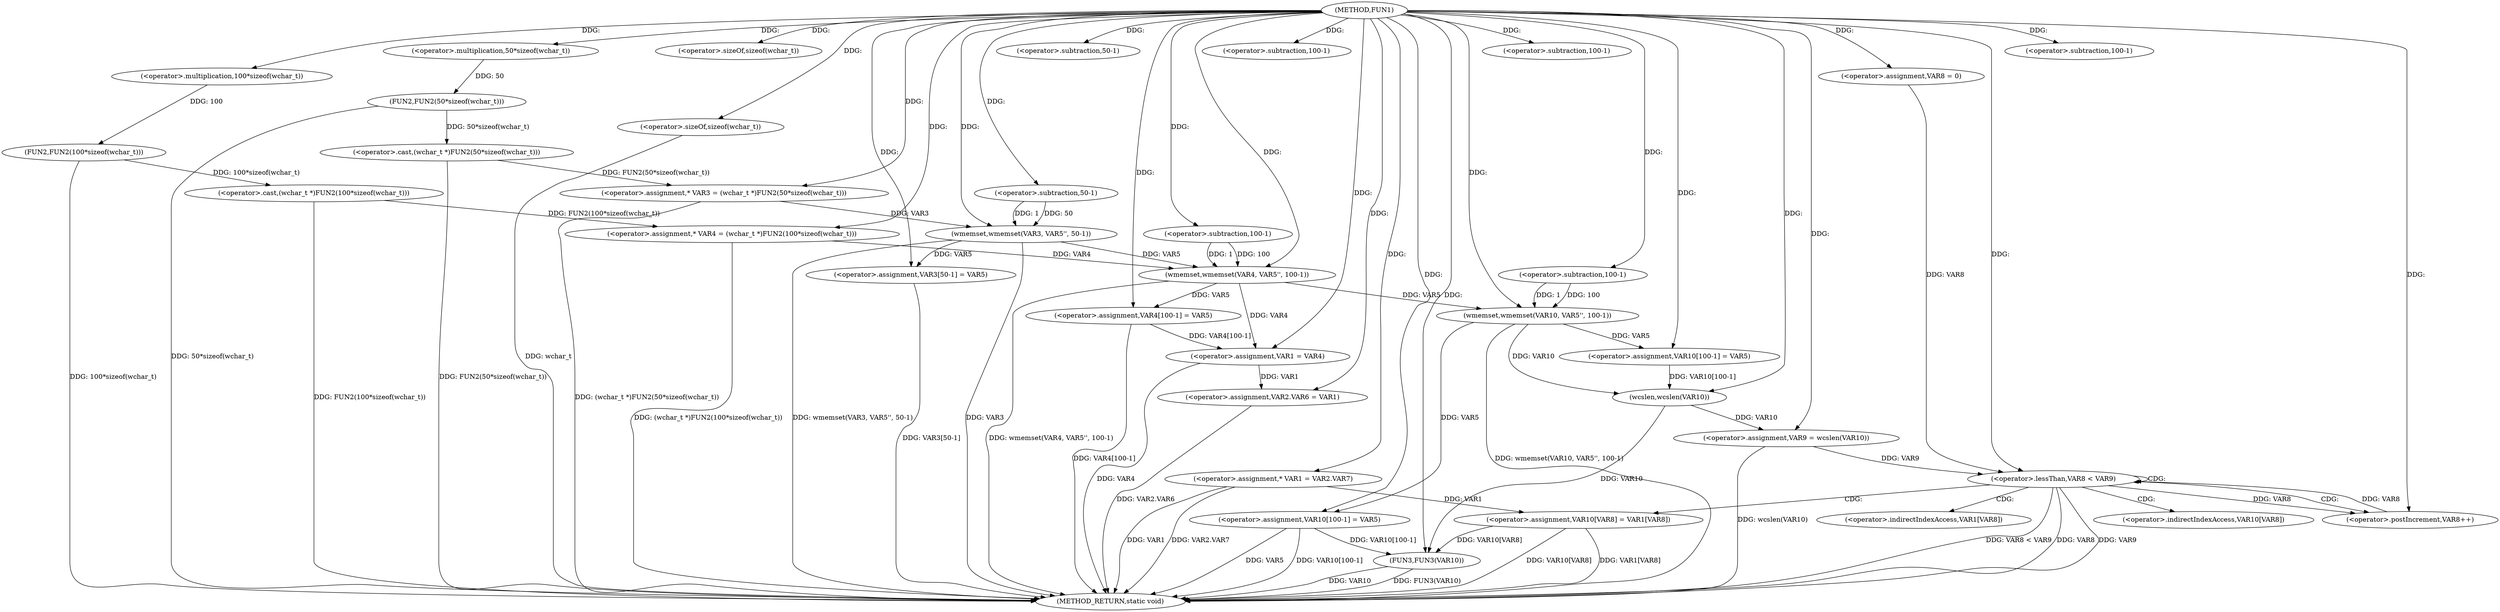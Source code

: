 digraph FUN1 {  
"1000100" [label = "(METHOD,FUN1)" ]
"1000212" [label = "(METHOD_RETURN,static void)" ]
"1000105" [label = "(<operator>.assignment,* VAR3 = (wchar_t *)FUN2(50*sizeof(wchar_t)))" ]
"1000107" [label = "(<operator>.cast,(wchar_t *)FUN2(50*sizeof(wchar_t)))" ]
"1000109" [label = "(FUN2,FUN2(50*sizeof(wchar_t)))" ]
"1000110" [label = "(<operator>.multiplication,50*sizeof(wchar_t))" ]
"1000112" [label = "(<operator>.sizeOf,sizeof(wchar_t))" ]
"1000115" [label = "(<operator>.assignment,* VAR4 = (wchar_t *)FUN2(100*sizeof(wchar_t)))" ]
"1000117" [label = "(<operator>.cast,(wchar_t *)FUN2(100*sizeof(wchar_t)))" ]
"1000119" [label = "(FUN2,FUN2(100*sizeof(wchar_t)))" ]
"1000120" [label = "(<operator>.multiplication,100*sizeof(wchar_t))" ]
"1000122" [label = "(<operator>.sizeOf,sizeof(wchar_t))" ]
"1000124" [label = "(wmemset,wmemset(VAR3, VAR5'', 50-1))" ]
"1000127" [label = "(<operator>.subtraction,50-1)" ]
"1000130" [label = "(<operator>.assignment,VAR3[50-1] = VAR5)" ]
"1000133" [label = "(<operator>.subtraction,50-1)" ]
"1000137" [label = "(wmemset,wmemset(VAR4, VAR5'', 100-1))" ]
"1000140" [label = "(<operator>.subtraction,100-1)" ]
"1000143" [label = "(<operator>.assignment,VAR4[100-1] = VAR5)" ]
"1000146" [label = "(<operator>.subtraction,100-1)" ]
"1000150" [label = "(<operator>.assignment,VAR1 = VAR4)" ]
"1000153" [label = "(<operator>.assignment,VAR2.VAR6 = VAR1)" ]
"1000160" [label = "(<operator>.assignment,* VAR1 = VAR2.VAR7)" ]
"1000169" [label = "(wmemset,wmemset(VAR10, VAR5'', 100-1))" ]
"1000172" [label = "(<operator>.subtraction,100-1)" ]
"1000175" [label = "(<operator>.assignment,VAR10[100-1] = VAR5)" ]
"1000178" [label = "(<operator>.subtraction,100-1)" ]
"1000182" [label = "(<operator>.assignment,VAR9 = wcslen(VAR10))" ]
"1000184" [label = "(wcslen,wcslen(VAR10))" ]
"1000187" [label = "(<operator>.assignment,VAR8 = 0)" ]
"1000190" [label = "(<operator>.lessThan,VAR8 < VAR9)" ]
"1000193" [label = "(<operator>.postIncrement,VAR8++)" ]
"1000196" [label = "(<operator>.assignment,VAR10[VAR8] = VAR1[VAR8])" ]
"1000203" [label = "(<operator>.assignment,VAR10[100-1] = VAR5)" ]
"1000206" [label = "(<operator>.subtraction,100-1)" ]
"1000210" [label = "(FUN3,FUN3(VAR10))" ]
"1000197" [label = "(<operator>.indirectIndexAccess,VAR10[VAR8])" ]
"1000200" [label = "(<operator>.indirectIndexAccess,VAR1[VAR8])" ]
  "1000124" -> "1000212"  [ label = "DDG: VAR3"] 
  "1000203" -> "1000212"  [ label = "DDG: VAR5"] 
  "1000196" -> "1000212"  [ label = "DDG: VAR1[VAR8]"] 
  "1000143" -> "1000212"  [ label = "DDG: VAR4[100-1]"] 
  "1000153" -> "1000212"  [ label = "DDG: VAR2.VAR6"] 
  "1000196" -> "1000212"  [ label = "DDG: VAR10[VAR8]"] 
  "1000117" -> "1000212"  [ label = "DDG: FUN2(100*sizeof(wchar_t))"] 
  "1000115" -> "1000212"  [ label = "DDG: (wchar_t *)FUN2(100*sizeof(wchar_t))"] 
  "1000210" -> "1000212"  [ label = "DDG: FUN3(VAR10)"] 
  "1000105" -> "1000212"  [ label = "DDG: (wchar_t *)FUN2(50*sizeof(wchar_t))"] 
  "1000169" -> "1000212"  [ label = "DDG: wmemset(VAR10, VAR5'', 100-1)"] 
  "1000190" -> "1000212"  [ label = "DDG: VAR8 < VAR9"] 
  "1000122" -> "1000212"  [ label = "DDG: wchar_t"] 
  "1000182" -> "1000212"  [ label = "DDG: wcslen(VAR10)"] 
  "1000150" -> "1000212"  [ label = "DDG: VAR4"] 
  "1000190" -> "1000212"  [ label = "DDG: VAR8"] 
  "1000210" -> "1000212"  [ label = "DDG: VAR10"] 
  "1000109" -> "1000212"  [ label = "DDG: 50*sizeof(wchar_t)"] 
  "1000119" -> "1000212"  [ label = "DDG: 100*sizeof(wchar_t)"] 
  "1000160" -> "1000212"  [ label = "DDG: VAR2.VAR7"] 
  "1000160" -> "1000212"  [ label = "DDG: VAR1"] 
  "1000190" -> "1000212"  [ label = "DDG: VAR9"] 
  "1000137" -> "1000212"  [ label = "DDG: wmemset(VAR4, VAR5'', 100-1)"] 
  "1000107" -> "1000212"  [ label = "DDG: FUN2(50*sizeof(wchar_t))"] 
  "1000130" -> "1000212"  [ label = "DDG: VAR3[50-1]"] 
  "1000124" -> "1000212"  [ label = "DDG: wmemset(VAR3, VAR5'', 50-1)"] 
  "1000203" -> "1000212"  [ label = "DDG: VAR10[100-1]"] 
  "1000107" -> "1000105"  [ label = "DDG: FUN2(50*sizeof(wchar_t))"] 
  "1000100" -> "1000105"  [ label = "DDG: "] 
  "1000109" -> "1000107"  [ label = "DDG: 50*sizeof(wchar_t)"] 
  "1000110" -> "1000109"  [ label = "DDG: 50"] 
  "1000100" -> "1000110"  [ label = "DDG: "] 
  "1000100" -> "1000112"  [ label = "DDG: "] 
  "1000117" -> "1000115"  [ label = "DDG: FUN2(100*sizeof(wchar_t))"] 
  "1000100" -> "1000115"  [ label = "DDG: "] 
  "1000119" -> "1000117"  [ label = "DDG: 100*sizeof(wchar_t)"] 
  "1000120" -> "1000119"  [ label = "DDG: 100"] 
  "1000100" -> "1000120"  [ label = "DDG: "] 
  "1000100" -> "1000122"  [ label = "DDG: "] 
  "1000105" -> "1000124"  [ label = "DDG: VAR3"] 
  "1000100" -> "1000124"  [ label = "DDG: "] 
  "1000127" -> "1000124"  [ label = "DDG: 50"] 
  "1000127" -> "1000124"  [ label = "DDG: 1"] 
  "1000100" -> "1000127"  [ label = "DDG: "] 
  "1000124" -> "1000130"  [ label = "DDG: VAR5"] 
  "1000100" -> "1000130"  [ label = "DDG: "] 
  "1000100" -> "1000133"  [ label = "DDG: "] 
  "1000115" -> "1000137"  [ label = "DDG: VAR4"] 
  "1000100" -> "1000137"  [ label = "DDG: "] 
  "1000124" -> "1000137"  [ label = "DDG: VAR5"] 
  "1000140" -> "1000137"  [ label = "DDG: 100"] 
  "1000140" -> "1000137"  [ label = "DDG: 1"] 
  "1000100" -> "1000140"  [ label = "DDG: "] 
  "1000137" -> "1000143"  [ label = "DDG: VAR5"] 
  "1000100" -> "1000143"  [ label = "DDG: "] 
  "1000100" -> "1000146"  [ label = "DDG: "] 
  "1000143" -> "1000150"  [ label = "DDG: VAR4[100-1]"] 
  "1000137" -> "1000150"  [ label = "DDG: VAR4"] 
  "1000100" -> "1000150"  [ label = "DDG: "] 
  "1000150" -> "1000153"  [ label = "DDG: VAR1"] 
  "1000100" -> "1000153"  [ label = "DDG: "] 
  "1000100" -> "1000160"  [ label = "DDG: "] 
  "1000100" -> "1000169"  [ label = "DDG: "] 
  "1000137" -> "1000169"  [ label = "DDG: VAR5"] 
  "1000172" -> "1000169"  [ label = "DDG: 100"] 
  "1000172" -> "1000169"  [ label = "DDG: 1"] 
  "1000100" -> "1000172"  [ label = "DDG: "] 
  "1000169" -> "1000175"  [ label = "DDG: VAR5"] 
  "1000100" -> "1000175"  [ label = "DDG: "] 
  "1000100" -> "1000178"  [ label = "DDG: "] 
  "1000184" -> "1000182"  [ label = "DDG: VAR10"] 
  "1000100" -> "1000182"  [ label = "DDG: "] 
  "1000175" -> "1000184"  [ label = "DDG: VAR10[100-1]"] 
  "1000169" -> "1000184"  [ label = "DDG: VAR10"] 
  "1000100" -> "1000184"  [ label = "DDG: "] 
  "1000100" -> "1000187"  [ label = "DDG: "] 
  "1000187" -> "1000190"  [ label = "DDG: VAR8"] 
  "1000193" -> "1000190"  [ label = "DDG: VAR8"] 
  "1000100" -> "1000190"  [ label = "DDG: "] 
  "1000182" -> "1000190"  [ label = "DDG: VAR9"] 
  "1000190" -> "1000193"  [ label = "DDG: VAR8"] 
  "1000100" -> "1000193"  [ label = "DDG: "] 
  "1000160" -> "1000196"  [ label = "DDG: VAR1"] 
  "1000100" -> "1000203"  [ label = "DDG: "] 
  "1000169" -> "1000203"  [ label = "DDG: VAR5"] 
  "1000100" -> "1000206"  [ label = "DDG: "] 
  "1000184" -> "1000210"  [ label = "DDG: VAR10"] 
  "1000196" -> "1000210"  [ label = "DDG: VAR10[VAR8]"] 
  "1000203" -> "1000210"  [ label = "DDG: VAR10[100-1]"] 
  "1000100" -> "1000210"  [ label = "DDG: "] 
  "1000190" -> "1000200"  [ label = "CDG: "] 
  "1000190" -> "1000193"  [ label = "CDG: "] 
  "1000190" -> "1000197"  [ label = "CDG: "] 
  "1000190" -> "1000190"  [ label = "CDG: "] 
  "1000190" -> "1000196"  [ label = "CDG: "] 
}
